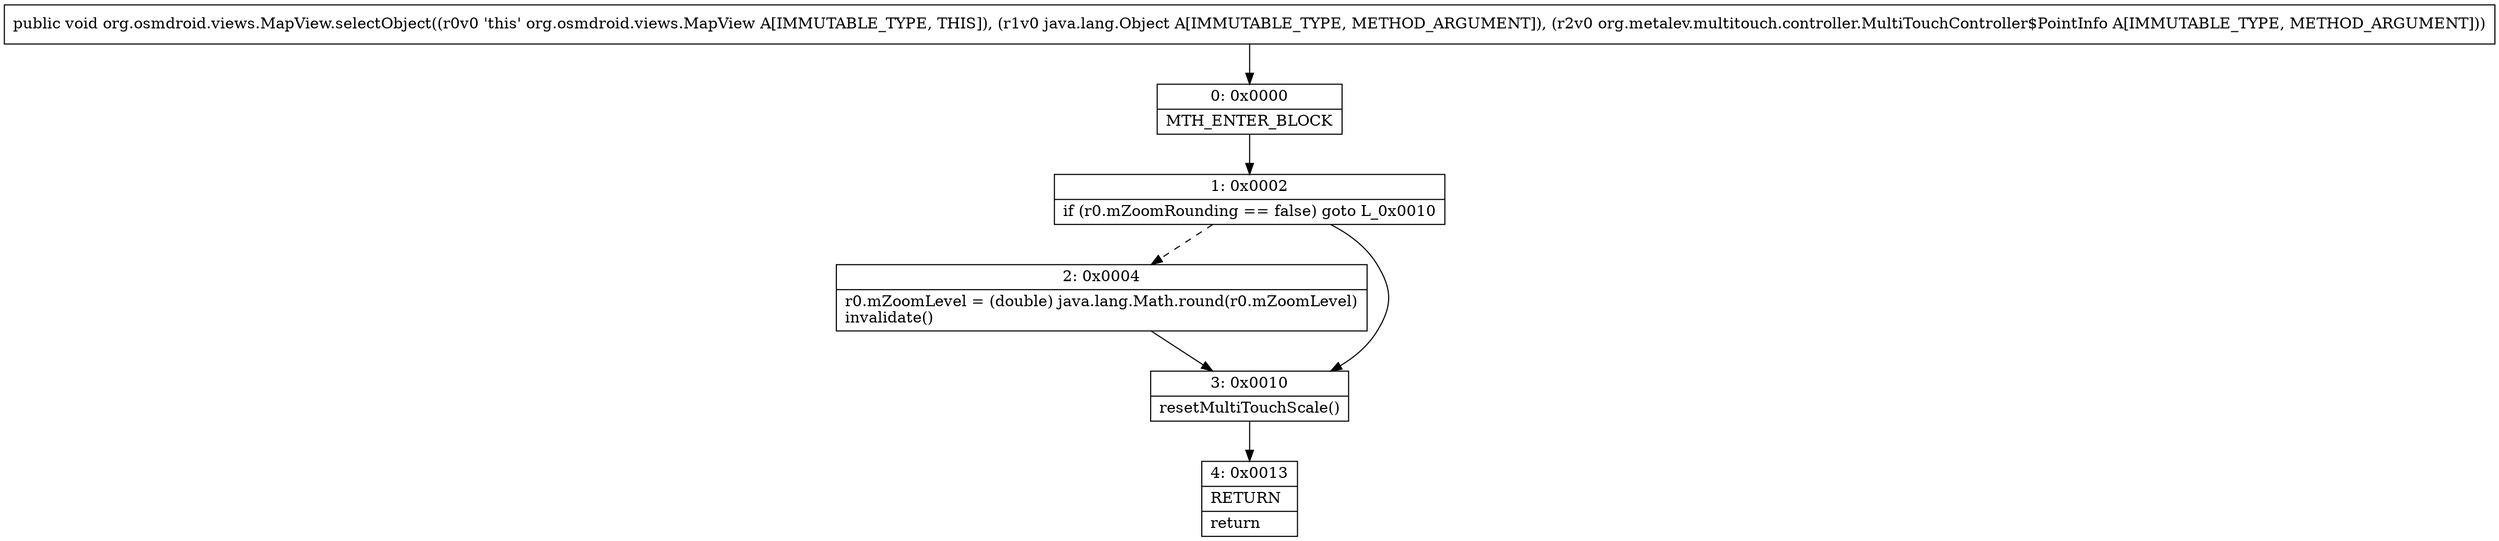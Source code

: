 digraph "CFG fororg.osmdroid.views.MapView.selectObject(Ljava\/lang\/Object;Lorg\/metalev\/multitouch\/controller\/MultiTouchController$PointInfo;)V" {
Node_0 [shape=record,label="{0\:\ 0x0000|MTH_ENTER_BLOCK\l}"];
Node_1 [shape=record,label="{1\:\ 0x0002|if (r0.mZoomRounding == false) goto L_0x0010\l}"];
Node_2 [shape=record,label="{2\:\ 0x0004|r0.mZoomLevel = (double) java.lang.Math.round(r0.mZoomLevel)\linvalidate()\l}"];
Node_3 [shape=record,label="{3\:\ 0x0010|resetMultiTouchScale()\l}"];
Node_4 [shape=record,label="{4\:\ 0x0013|RETURN\l|return\l}"];
MethodNode[shape=record,label="{public void org.osmdroid.views.MapView.selectObject((r0v0 'this' org.osmdroid.views.MapView A[IMMUTABLE_TYPE, THIS]), (r1v0 java.lang.Object A[IMMUTABLE_TYPE, METHOD_ARGUMENT]), (r2v0 org.metalev.multitouch.controller.MultiTouchController$PointInfo A[IMMUTABLE_TYPE, METHOD_ARGUMENT])) }"];
MethodNode -> Node_0;
Node_0 -> Node_1;
Node_1 -> Node_2[style=dashed];
Node_1 -> Node_3;
Node_2 -> Node_3;
Node_3 -> Node_4;
}

